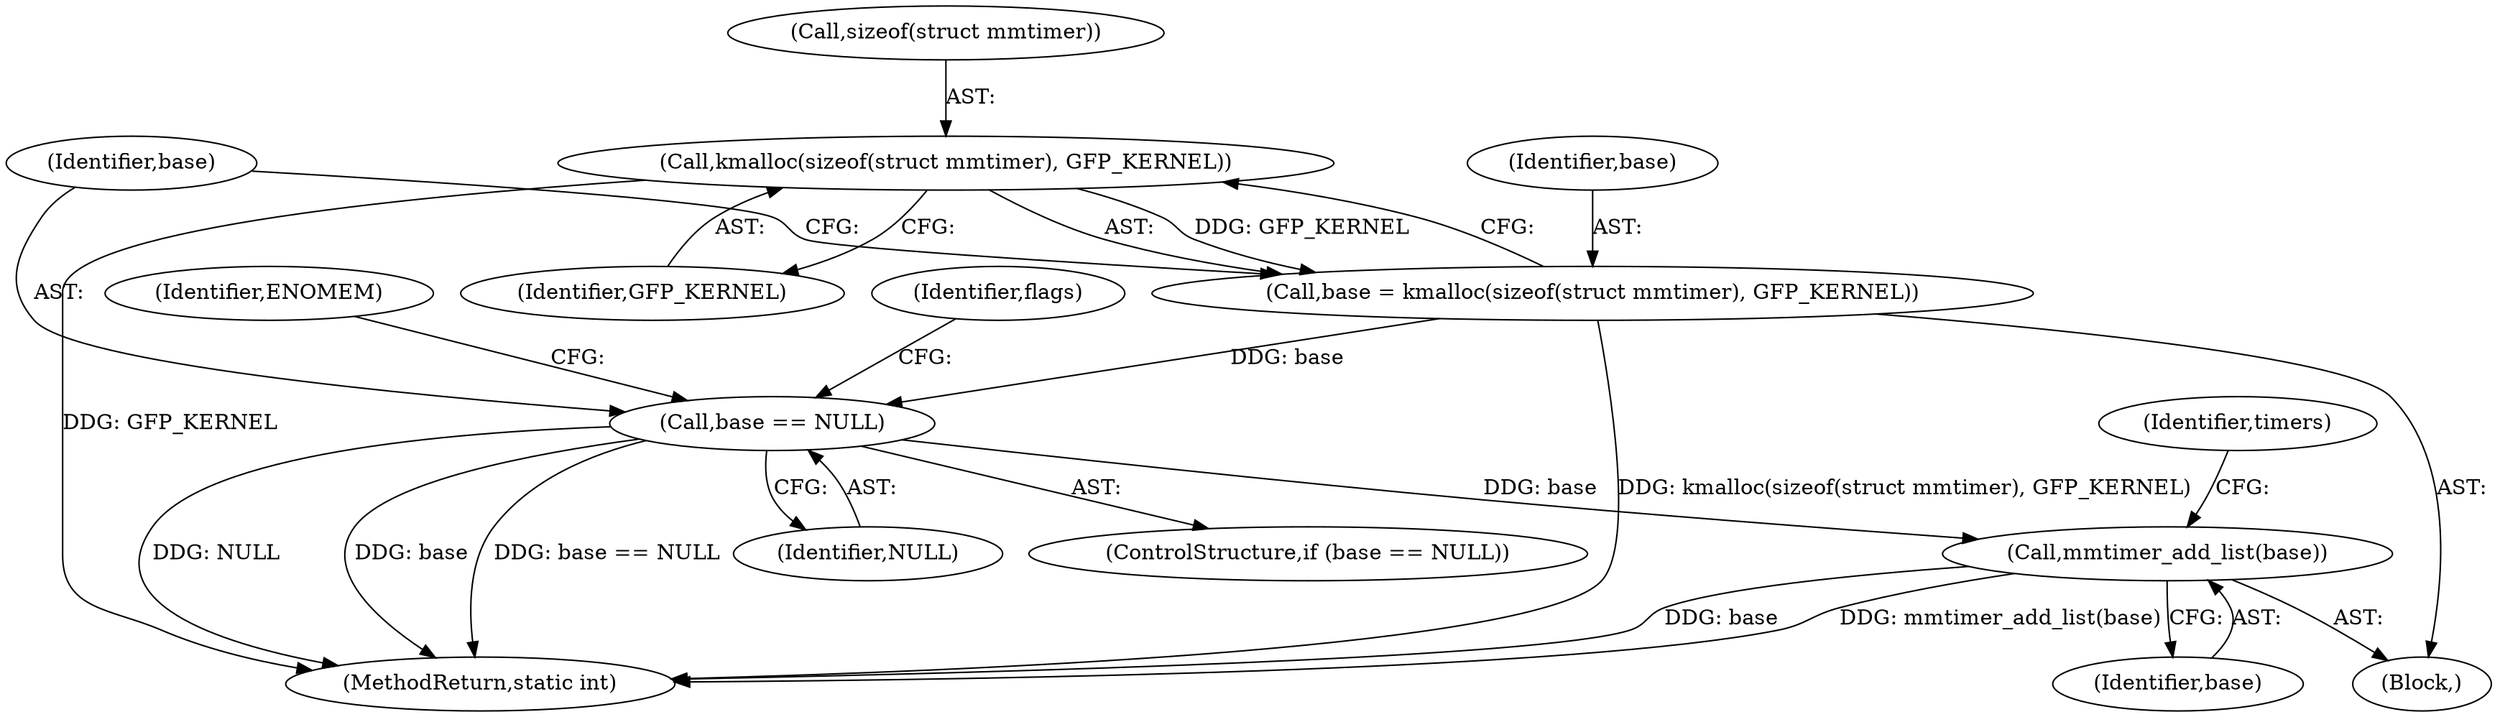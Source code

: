 digraph "0_linux_f8bd2258e2d520dff28c855658bd24bdafb5102d_3@API" {
"1000152" [label="(Call,kmalloc(sizeof(struct mmtimer), GFP_KERNEL))"];
"1000150" [label="(Call,base = kmalloc(sizeof(struct mmtimer), GFP_KERNEL))"];
"1000157" [label="(Call,base == NULL)"];
"1000274" [label="(Call,mmtimer_add_list(base))"];
"1000274" [label="(Call,mmtimer_add_list(base))"];
"1000150" [label="(Call,base = kmalloc(sizeof(struct mmtimer), GFP_KERNEL))"];
"1000275" [label="(Identifier,base)"];
"1000280" [label="(Identifier,timers)"];
"1000315" [label="(MethodReturn,static int)"];
"1000156" [label="(ControlStructure,if (base == NULL))"];
"1000153" [label="(Call,sizeof(struct mmtimer))"];
"1000152" [label="(Call,kmalloc(sizeof(struct mmtimer), GFP_KERNEL))"];
"1000162" [label="(Identifier,ENOMEM)"];
"1000114" [label="(Block,)"];
"1000155" [label="(Identifier,GFP_KERNEL)"];
"1000165" [label="(Identifier,flags)"];
"1000151" [label="(Identifier,base)"];
"1000159" [label="(Identifier,NULL)"];
"1000157" [label="(Call,base == NULL)"];
"1000158" [label="(Identifier,base)"];
"1000152" -> "1000150"  [label="AST: "];
"1000152" -> "1000155"  [label="CFG: "];
"1000153" -> "1000152"  [label="AST: "];
"1000155" -> "1000152"  [label="AST: "];
"1000150" -> "1000152"  [label="CFG: "];
"1000152" -> "1000315"  [label="DDG: GFP_KERNEL"];
"1000152" -> "1000150"  [label="DDG: GFP_KERNEL"];
"1000150" -> "1000114"  [label="AST: "];
"1000151" -> "1000150"  [label="AST: "];
"1000158" -> "1000150"  [label="CFG: "];
"1000150" -> "1000315"  [label="DDG: kmalloc(sizeof(struct mmtimer), GFP_KERNEL)"];
"1000150" -> "1000157"  [label="DDG: base"];
"1000157" -> "1000156"  [label="AST: "];
"1000157" -> "1000159"  [label="CFG: "];
"1000158" -> "1000157"  [label="AST: "];
"1000159" -> "1000157"  [label="AST: "];
"1000162" -> "1000157"  [label="CFG: "];
"1000165" -> "1000157"  [label="CFG: "];
"1000157" -> "1000315"  [label="DDG: NULL"];
"1000157" -> "1000315"  [label="DDG: base == NULL"];
"1000157" -> "1000315"  [label="DDG: base"];
"1000157" -> "1000274"  [label="DDG: base"];
"1000274" -> "1000114"  [label="AST: "];
"1000274" -> "1000275"  [label="CFG: "];
"1000275" -> "1000274"  [label="AST: "];
"1000280" -> "1000274"  [label="CFG: "];
"1000274" -> "1000315"  [label="DDG: base"];
"1000274" -> "1000315"  [label="DDG: mmtimer_add_list(base)"];
}
